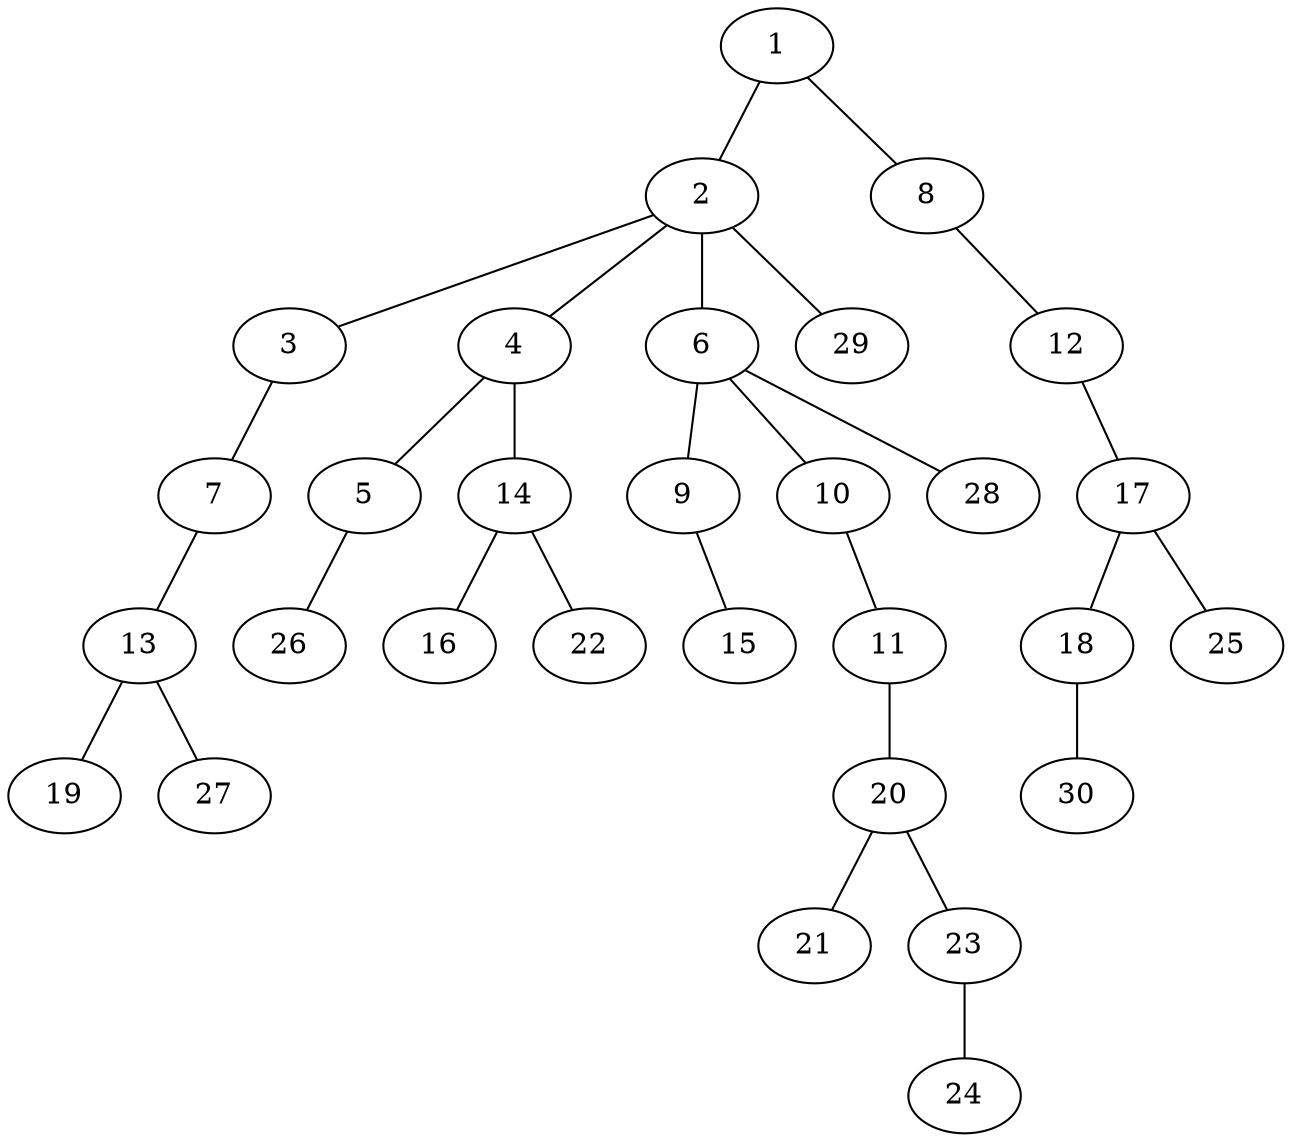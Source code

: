 graph graphname {1--2
1--8
2--3
2--4
2--6
2--29
3--7
4--5
4--14
5--26
6--9
6--10
6--28
7--13
8--12
9--15
10--11
11--20
12--17
13--19
13--27
14--16
14--22
17--18
17--25
18--30
20--21
20--23
23--24
}